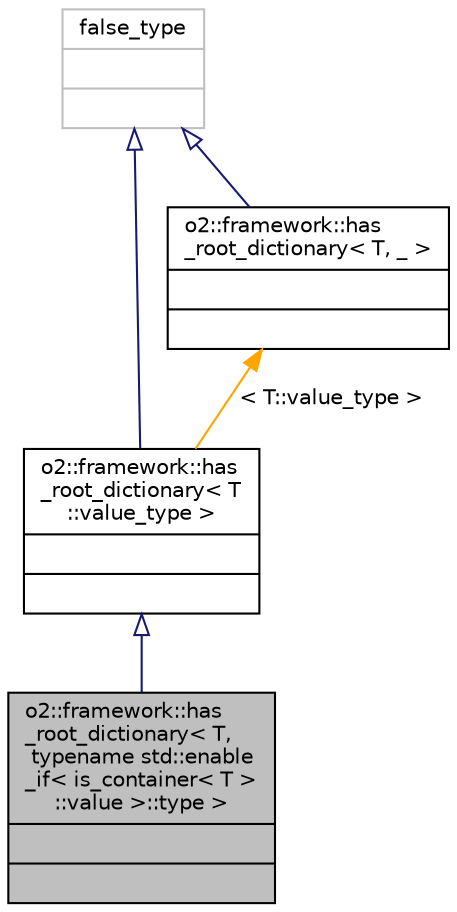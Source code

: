 digraph "o2::framework::has_root_dictionary&lt; T, typename std::enable_if&lt; is_container&lt; T &gt;::value &gt;::type &gt;"
{
 // INTERACTIVE_SVG=YES
  bgcolor="transparent";
  edge [fontname="Helvetica",fontsize="10",labelfontname="Helvetica",labelfontsize="10"];
  node [fontname="Helvetica",fontsize="10",shape=record];
  Node1 [label="{o2::framework::has\l_root_dictionary\< T,\l typename std::enable\l_if\< is_container\< T \>\l::value \>::type \>\n||}",height=0.2,width=0.4,color="black", fillcolor="grey75", style="filled" fontcolor="black"];
  Node2 -> Node1 [dir="back",color="midnightblue",fontsize="10",style="solid",arrowtail="onormal",fontname="Helvetica"];
  Node2 [label="{o2::framework::has\l_root_dictionary\< T\l::value_type \>\n||}",height=0.2,width=0.4,color="black",URL="$d3/de1/structo2_1_1framework_1_1has__root__dictionary.html"];
  Node3 -> Node2 [dir="back",color="midnightblue",fontsize="10",style="solid",arrowtail="onormal",fontname="Helvetica"];
  Node3 [label="{false_type\n||}",height=0.2,width=0.4,color="grey75"];
  Node4 -> Node2 [dir="back",color="orange",fontsize="10",style="solid",label=" \< T::value_type \>" ,fontname="Helvetica"];
  Node4 [label="{o2::framework::has\l_root_dictionary\< T, _ \>\n||}",height=0.2,width=0.4,color="black",URL="$d3/de1/structo2_1_1framework_1_1has__root__dictionary.html"];
  Node3 -> Node4 [dir="back",color="midnightblue",fontsize="10",style="solid",arrowtail="onormal",fontname="Helvetica"];
}
